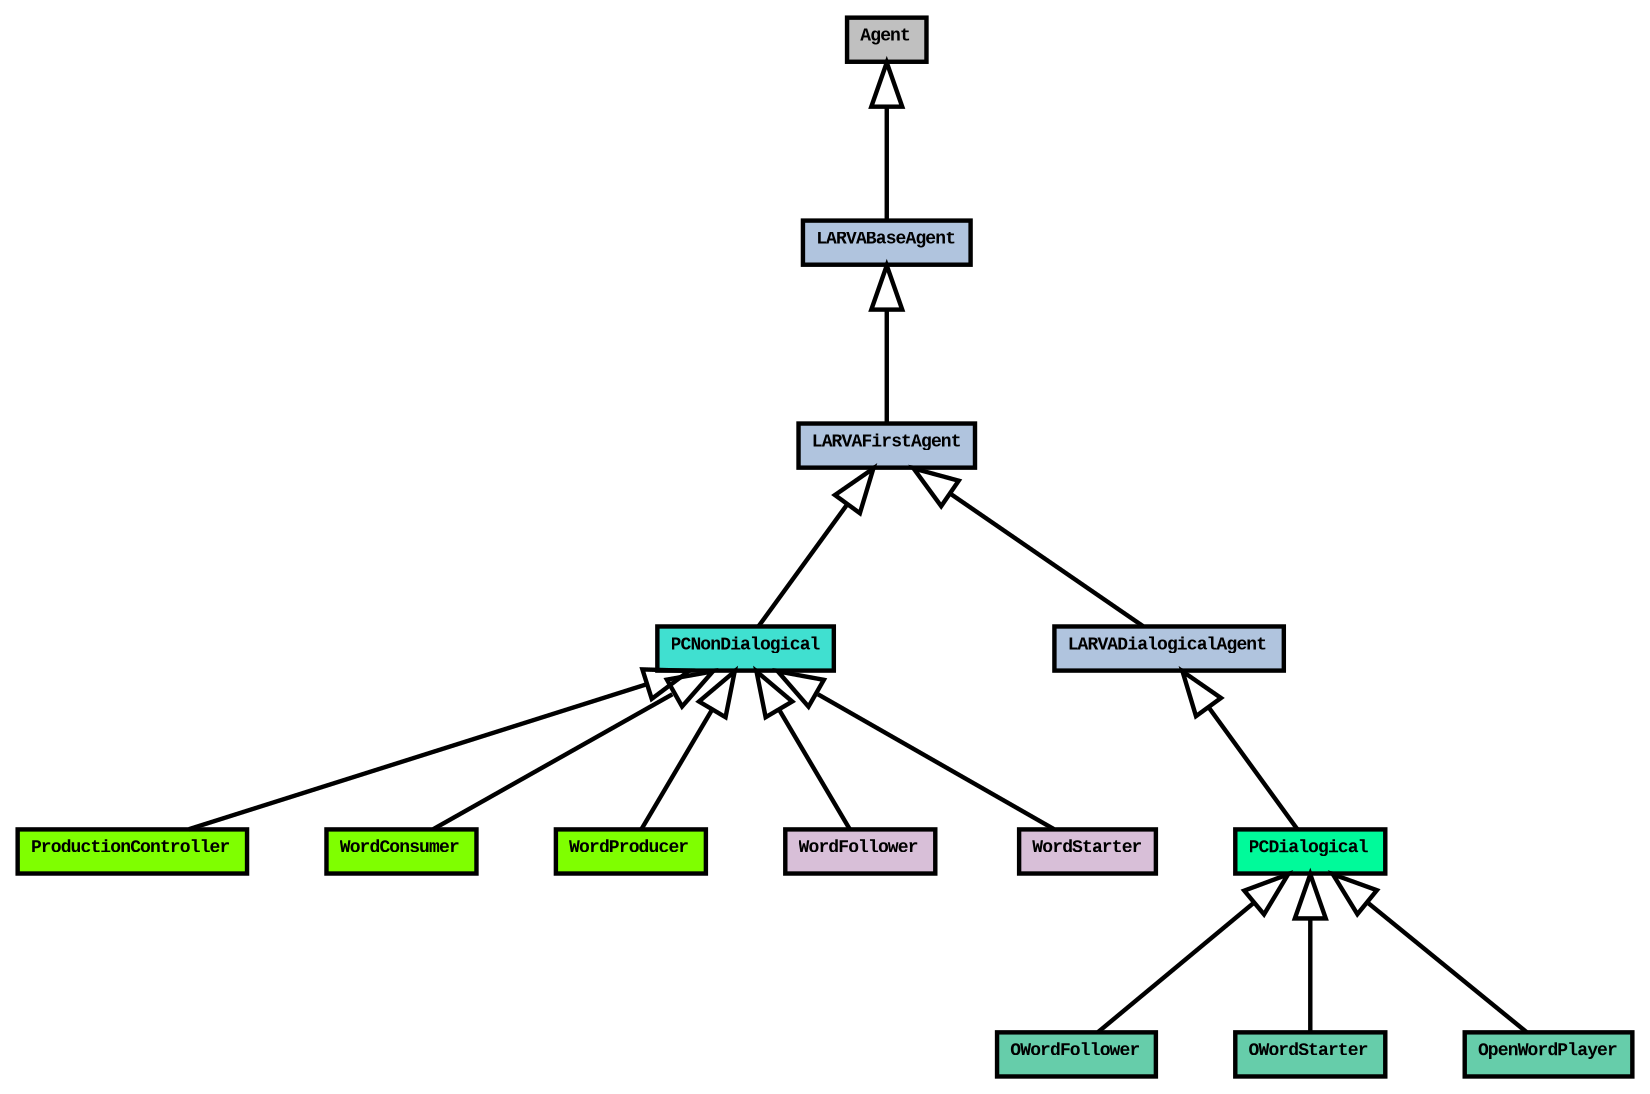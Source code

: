 digraph graphname {
     rankdir="BT"
dpi=600
 size="11,16!";
 margin=0;
ProductionController ProductionController [shape=plain, label=<<table border="0" cellborder="1" cellspacing="0"><tr><td bgcolor="Chartreuse"><FONT face="Courier New" POINT-SIZE="4"><b>ProductionController</b></FONT></td></tr>
</table>>]
WordConsumer WordConsumer [shape=plain, label=<<table border="0" cellborder="1" cellspacing="0"><tr><td bgcolor="Chartreuse"><FONT face="Courier New" POINT-SIZE="4"><b>WordConsumer</b></FONT></td></tr>
</table>>]
WordProducer WordProducer [shape=plain, label=<<table border="0" cellborder="1" cellspacing="0"><tr><td bgcolor="Chartreuse"><FONT face="Courier New" POINT-SIZE="4"><b>WordProducer</b></FONT></td></tr>
</table>>]
PCDialogical PCDialogical [shape=plain, label=<<table border="0" cellborder="1" cellspacing="0"><tr><td bgcolor="MediumSpringGreen"><FONT face="Courier New" POINT-SIZE="4"><b>PCDialogical</b></FONT></td></tr>
</table>>]
PCNonDialogical PCNonDialogical [shape=plain, label=<<table border="0" cellborder="1" cellspacing="0"><tr><td bgcolor="Turquoise"><FONT face="Courier New" POINT-SIZE="4"><b>PCNonDialogical</b></FONT></td></tr>
</table>>]
OWordFollower OWordFollower [shape=plain, label=<<table border="0" cellborder="1" cellspacing="0"><tr><td bgcolor="MediumAquaMarine"><FONT face="Courier New" POINT-SIZE="4"><b>OWordFollower</b></FONT></td></tr>
</table>>]
OWordStarter OWordStarter [shape=plain, label=<<table border="0" cellborder="1" cellspacing="0"><tr><td bgcolor="MediumAquaMarine"><FONT face="Courier New" POINT-SIZE="4"><b>OWordStarter</b></FONT></td></tr>
</table>>]
OpenWordPlayer OpenWordPlayer [shape=plain, label=<<table border="0" cellborder="1" cellspacing="0"><tr><td bgcolor="MediumAquaMarine"><FONT face="Courier New" POINT-SIZE="4"><b>OpenWordPlayer</b></FONT></td></tr>
</table>>]
WordFollower WordFollower [shape=plain, label=<<table border="0" cellborder="1" cellspacing="0"><tr><td bgcolor="Thistle"><FONT face="Courier New" POINT-SIZE="4"><b>WordFollower</b></FONT></td></tr>
</table>>]
WordStarter WordStarter [shape=plain, label=<<table border="0" cellborder="1" cellspacing="0"><tr><td bgcolor="Thistle"><FONT face="Courier New" POINT-SIZE="4"><b>WordStarter</b></FONT></td></tr>
</table>>]
LARVABaseAgent LARVABaseAgent [shape=plain, label=<<table border="0" cellborder="1" cellspacing="0"><tr><td bgcolor="LightSteelBlue"><FONT face="Courier New" POINT-SIZE="4"><b>LARVABaseAgent</b></FONT></td></tr>
</table>>]
LARVADialogicalAgent LARVADialogicalAgent [shape=plain, label=<<table border="0" cellborder="1" cellspacing="0"><tr><td bgcolor="LightSteelBlue"><FONT face="Courier New" POINT-SIZE="4"><b>LARVADialogicalAgent</b></FONT></td></tr>
</table>>]
LARVAFirstAgent LARVAFirstAgent [shape=plain, label=<<table border="0" cellborder="1" cellspacing="0"><tr><td bgcolor="LightSteelBlue"><FONT face="Courier New" POINT-SIZE="4"><b>LARVAFirstAgent</b></FONT></td></tr>
</table>>]
Agent Agent [shape=plain, label=<<table border="0" cellborder="1" cellspacing="0"><tr><td bgcolor="gray"><FONT face="Courier New" POINT-SIZE="4"><b>Agent</b></FONT></td></tr>
</table>>]
Agent Agent [shape=plain, label=<<table border="0" cellborder="1" cellspacing="0"><tr><td bgcolor="gray"><FONT face="Courier New" POINT-SIZE="4"><b>Agent</b></FONT></td></tr>
</table>>]
LARVADialogicalAgent -> LARVAFirstAgent [arrowhead=onormal, penwidth=1, color=black]
PCNonDialogical -> LARVAFirstAgent [arrowhead=onormal, penwidth=1, color=black]
OWordFollower -> PCDialogical [arrowhead=onormal, penwidth=1, color=black]
OWordStarter -> PCDialogical [arrowhead=onormal, penwidth=1, color=black]
OpenWordPlayer -> PCDialogical [arrowhead=onormal, penwidth=1, color=black]
PCDialogical -> LARVADialogicalAgent [arrowhead=onormal, penwidth=1, color=black]
LARVAFirstAgent -> LARVABaseAgent [arrowhead=onormal, penwidth=1, color=black]
LARVABaseAgent -> Agent [arrowhead=onormal, penwidth=1, color=black]
ProductionController -> PCNonDialogical [arrowhead=onormal, penwidth=1, color=black]
WordConsumer -> PCNonDialogical [arrowhead=onormal, penwidth=1, color=black]
WordFollower -> PCNonDialogical [arrowhead=onormal, penwidth=1, color=black]
WordProducer -> PCNonDialogical [arrowhead=onormal, penwidth=1, color=black]
WordStarter -> PCNonDialogical [arrowhead=onormal, penwidth=1, color=black]
}
